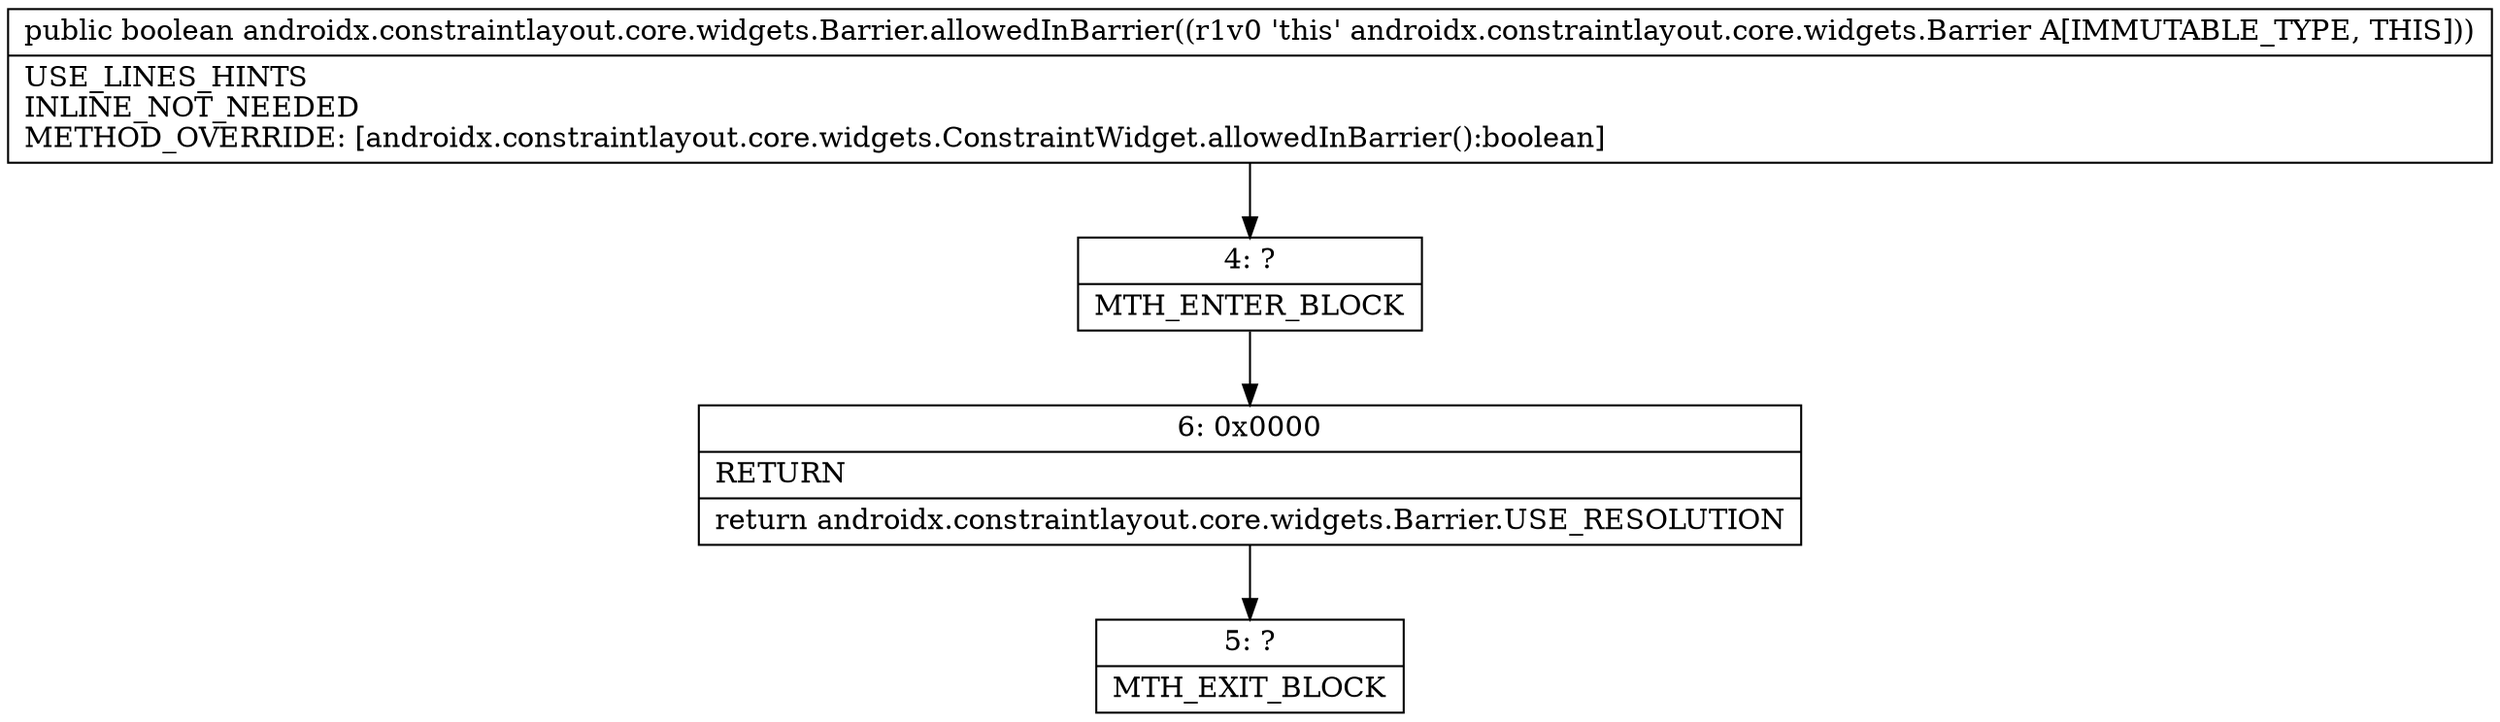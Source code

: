 digraph "CFG forandroidx.constraintlayout.core.widgets.Barrier.allowedInBarrier()Z" {
Node_4 [shape=record,label="{4\:\ ?|MTH_ENTER_BLOCK\l}"];
Node_6 [shape=record,label="{6\:\ 0x0000|RETURN\l|return androidx.constraintlayout.core.widgets.Barrier.USE_RESOLUTION\l}"];
Node_5 [shape=record,label="{5\:\ ?|MTH_EXIT_BLOCK\l}"];
MethodNode[shape=record,label="{public boolean androidx.constraintlayout.core.widgets.Barrier.allowedInBarrier((r1v0 'this' androidx.constraintlayout.core.widgets.Barrier A[IMMUTABLE_TYPE, THIS]))  | USE_LINES_HINTS\lINLINE_NOT_NEEDED\lMETHOD_OVERRIDE: [androidx.constraintlayout.core.widgets.ConstraintWidget.allowedInBarrier():boolean]\l}"];
MethodNode -> Node_4;Node_4 -> Node_6;
Node_6 -> Node_5;
}

